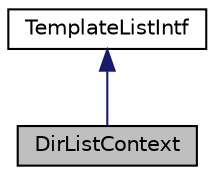 digraph "DirListContext"
{
 // INTERACTIVE_SVG=YES
 // LATEX_PDF_SIZE
  edge [fontname="Helvetica",fontsize="10",labelfontname="Helvetica",labelfontsize="10"];
  node [fontname="Helvetica",fontsize="10",shape=record];
  Node1 [label="DirListContext",height=0.2,width=0.4,color="black", fillcolor="grey75", style="filled", fontcolor="black",tooltip=" "];
  Node2 -> Node1 [dir="back",color="midnightblue",fontsize="10",style="solid",fontname="Helvetica"];
  Node2 [label="TemplateListIntf",height=0.2,width=0.4,color="black", fillcolor="white", style="filled",URL="$d6/d88/class_template_list_intf.html",tooltip="Abstract read-only interface for a context value of type list."];
}

